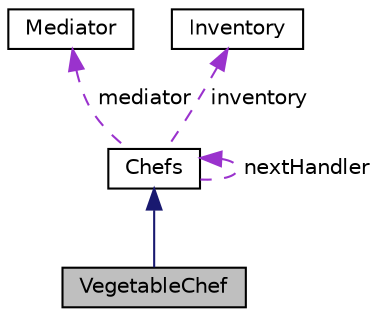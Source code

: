 digraph "VegetableChef"
{
 // LATEX_PDF_SIZE
  edge [fontname="Helvetica",fontsize="10",labelfontname="Helvetica",labelfontsize="10"];
  node [fontname="Helvetica",fontsize="10",shape=record];
  Node1 [label="VegetableChef",height=0.2,width=0.4,color="black", fillcolor="grey75", style="filled", fontcolor="black",tooltip="The VegetableChef class represents a chef specialized in vegetable dishes."];
  Node2 -> Node1 [dir="back",color="midnightblue",fontsize="10",style="solid"];
  Node2 [label="Chefs",height=0.2,width=0.4,color="black", fillcolor="white", style="filled",URL="$classChefs.html",tooltip="The Chefs class represents the base class for different chef types in the restaurant."];
  Node3 -> Node2 [dir="back",color="darkorchid3",fontsize="10",style="dashed",label=" mediator" ];
  Node3 [label="Mediator",height=0.2,width=0.4,color="black", fillcolor="white", style="filled",URL="$classMediator.html",tooltip="Abstract base class for a mediator that handles communication between chefs."];
  Node4 -> Node2 [dir="back",color="darkorchid3",fontsize="10",style="dashed",label=" inventory" ];
  Node4 [label="Inventory",height=0.2,width=0.4,color="black", fillcolor="white", style="filled",URL="$classInventory.html",tooltip=" "];
  Node2 -> Node2 [dir="back",color="darkorchid3",fontsize="10",style="dashed",label=" nextHandler" ];
}
